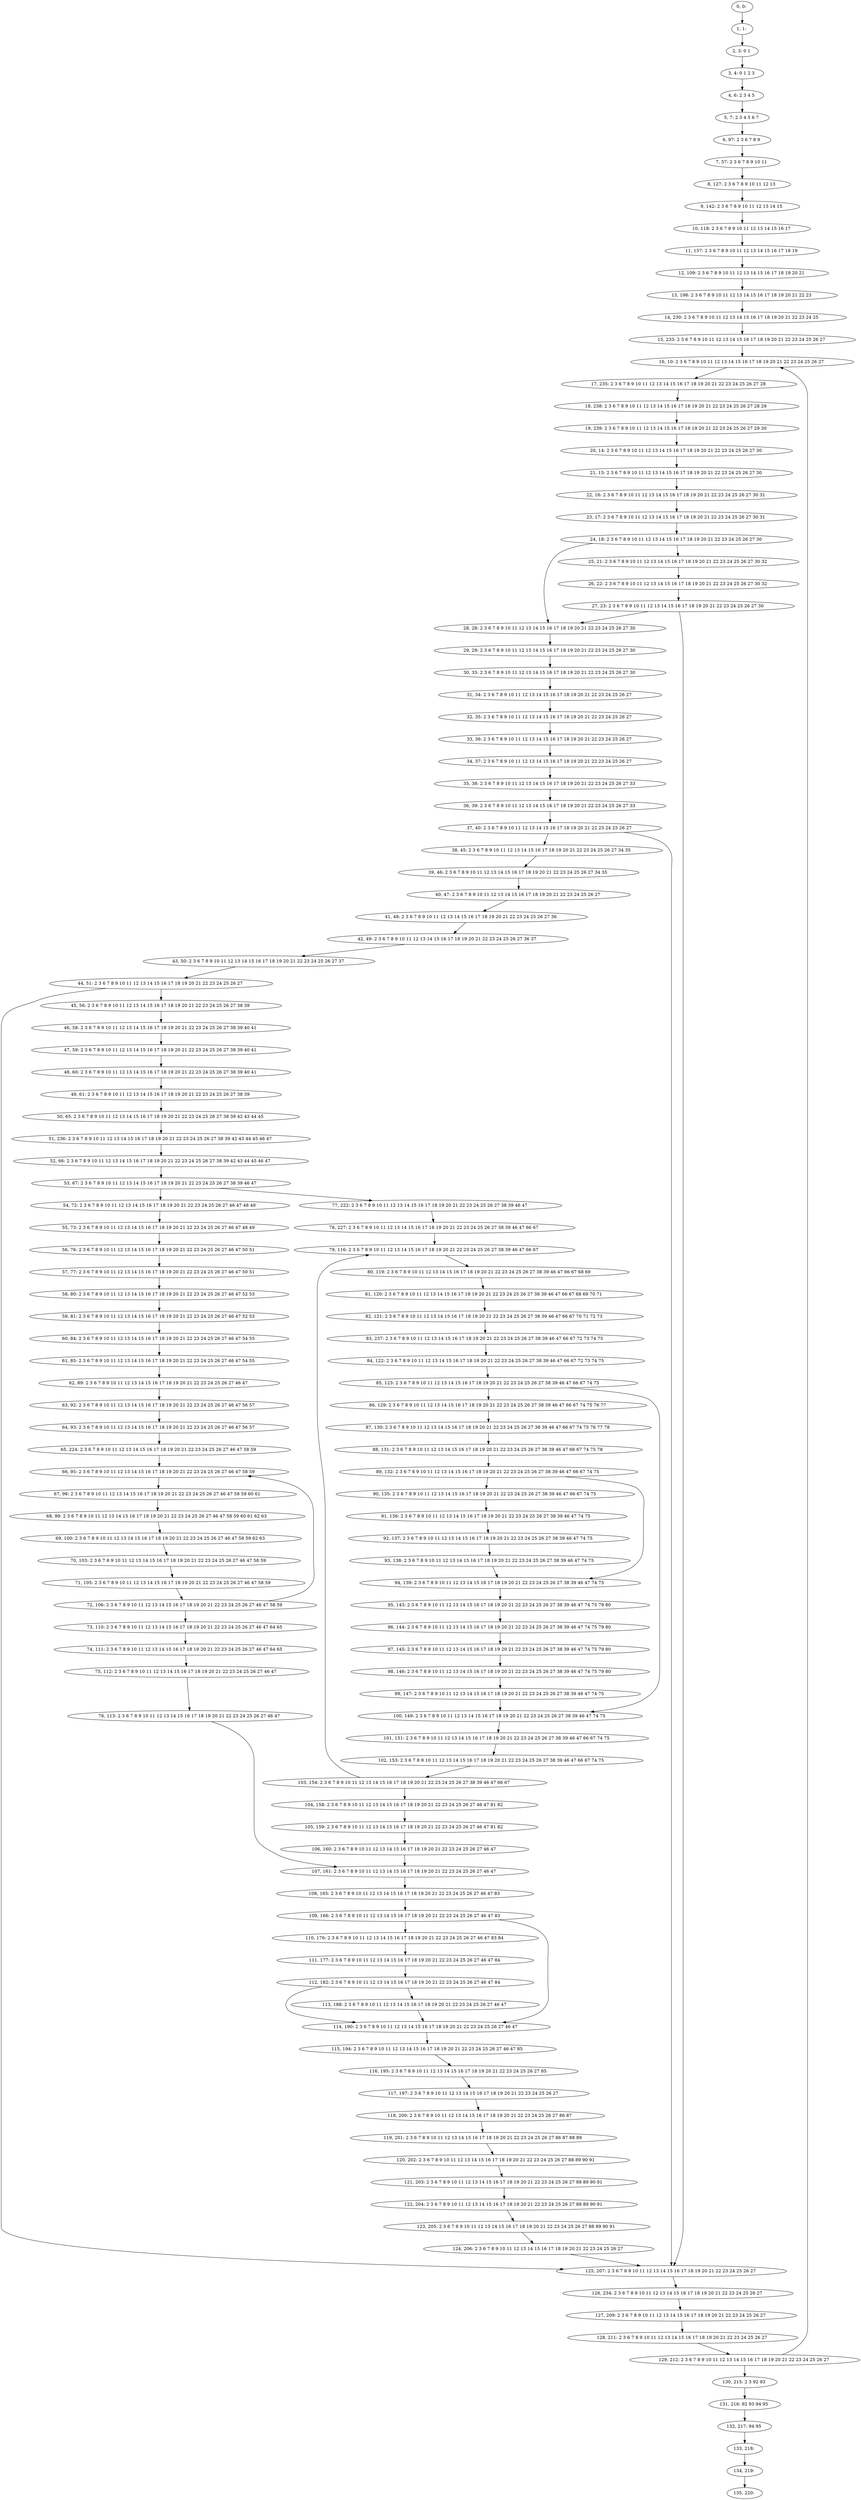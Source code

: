 digraph G {
0[label="0, 0: "];
1[label="1, 1: "];
2[label="2, 3: 0 1 "];
3[label="3, 4: 0 1 2 3 "];
4[label="4, 6: 2 3 4 5 "];
5[label="5, 7: 2 3 4 5 6 7 "];
6[label="6, 97: 2 3 6 7 8 9 "];
7[label="7, 57: 2 3 6 7 8 9 10 11 "];
8[label="8, 127: 2 3 6 7 8 9 10 11 12 13 "];
9[label="9, 142: 2 3 6 7 8 9 10 11 12 13 14 15 "];
10[label="10, 118: 2 3 6 7 8 9 10 11 12 13 14 15 16 17 "];
11[label="11, 157: 2 3 6 7 8 9 10 11 12 13 14 15 16 17 18 19 "];
12[label="12, 109: 2 3 6 7 8 9 10 11 12 13 14 15 16 17 18 19 20 21 "];
13[label="13, 198: 2 3 6 7 8 9 10 11 12 13 14 15 16 17 18 19 20 21 22 23 "];
14[label="14, 230: 2 3 6 7 8 9 10 11 12 13 14 15 16 17 18 19 20 21 22 23 24 25 "];
15[label="15, 233: 2 3 6 7 8 9 10 11 12 13 14 15 16 17 18 19 20 21 22 23 24 25 26 27 "];
16[label="16, 10: 2 3 6 7 8 9 10 11 12 13 14 15 16 17 18 19 20 21 22 23 24 25 26 27 "];
17[label="17, 235: 2 3 6 7 8 9 10 11 12 13 14 15 16 17 18 19 20 21 22 23 24 25 26 27 28 "];
18[label="18, 238: 2 3 6 7 8 9 10 11 12 13 14 15 16 17 18 19 20 21 22 23 24 25 26 27 28 29 "];
19[label="19, 239: 2 3 6 7 8 9 10 11 12 13 14 15 16 17 18 19 20 21 22 23 24 25 26 27 29 30 "];
20[label="20, 14: 2 3 6 7 8 9 10 11 12 13 14 15 16 17 18 19 20 21 22 23 24 25 26 27 30 "];
21[label="21, 15: 2 3 6 7 8 9 10 11 12 13 14 15 16 17 18 19 20 21 22 23 24 25 26 27 30 "];
22[label="22, 16: 2 3 6 7 8 9 10 11 12 13 14 15 16 17 18 19 20 21 22 23 24 25 26 27 30 31 "];
23[label="23, 17: 2 3 6 7 8 9 10 11 12 13 14 15 16 17 18 19 20 21 22 23 24 25 26 27 30 31 "];
24[label="24, 18: 2 3 6 7 8 9 10 11 12 13 14 15 16 17 18 19 20 21 22 23 24 25 26 27 30 "];
25[label="25, 21: 2 3 6 7 8 9 10 11 12 13 14 15 16 17 18 19 20 21 22 23 24 25 26 27 30 32 "];
26[label="26, 22: 2 3 6 7 8 9 10 11 12 13 14 15 16 17 18 19 20 21 22 23 24 25 26 27 30 32 "];
27[label="27, 23: 2 3 6 7 8 9 10 11 12 13 14 15 16 17 18 19 20 21 22 23 24 25 26 27 30 "];
28[label="28, 28: 2 3 6 7 8 9 10 11 12 13 14 15 16 17 18 19 20 21 22 23 24 25 26 27 30 "];
29[label="29, 29: 2 3 6 7 8 9 10 11 12 13 14 15 16 17 18 19 20 21 22 23 24 25 26 27 30 "];
30[label="30, 33: 2 3 6 7 8 9 10 11 12 13 14 15 16 17 18 19 20 21 22 23 24 25 26 27 30 "];
31[label="31, 34: 2 3 6 7 8 9 10 11 12 13 14 15 16 17 18 19 20 21 22 23 24 25 26 27 "];
32[label="32, 35: 2 3 6 7 8 9 10 11 12 13 14 15 16 17 18 19 20 21 22 23 24 25 26 27 "];
33[label="33, 36: 2 3 6 7 8 9 10 11 12 13 14 15 16 17 18 19 20 21 22 23 24 25 26 27 "];
34[label="34, 37: 2 3 6 7 8 9 10 11 12 13 14 15 16 17 18 19 20 21 22 23 24 25 26 27 "];
35[label="35, 38: 2 3 6 7 8 9 10 11 12 13 14 15 16 17 18 19 20 21 22 23 24 25 26 27 33 "];
36[label="36, 39: 2 3 6 7 8 9 10 11 12 13 14 15 16 17 18 19 20 21 22 23 24 25 26 27 33 "];
37[label="37, 40: 2 3 6 7 8 9 10 11 12 13 14 15 16 17 18 19 20 21 22 23 24 25 26 27 "];
38[label="38, 45: 2 3 6 7 8 9 10 11 12 13 14 15 16 17 18 19 20 21 22 23 24 25 26 27 34 35 "];
39[label="39, 46: 2 3 6 7 8 9 10 11 12 13 14 15 16 17 18 19 20 21 22 23 24 25 26 27 34 35 "];
40[label="40, 47: 2 3 6 7 8 9 10 11 12 13 14 15 16 17 18 19 20 21 22 23 24 25 26 27 "];
41[label="41, 48: 2 3 6 7 8 9 10 11 12 13 14 15 16 17 18 19 20 21 22 23 24 25 26 27 36 "];
42[label="42, 49: 2 3 6 7 8 9 10 11 12 13 14 15 16 17 18 19 20 21 22 23 24 25 26 27 36 37 "];
43[label="43, 50: 2 3 6 7 8 9 10 11 12 13 14 15 16 17 18 19 20 21 22 23 24 25 26 27 37 "];
44[label="44, 51: 2 3 6 7 8 9 10 11 12 13 14 15 16 17 18 19 20 21 22 23 24 25 26 27 "];
45[label="45, 56: 2 3 6 7 8 9 10 11 12 13 14 15 16 17 18 19 20 21 22 23 24 25 26 27 38 39 "];
46[label="46, 58: 2 3 6 7 8 9 10 11 12 13 14 15 16 17 18 19 20 21 22 23 24 25 26 27 38 39 40 41 "];
47[label="47, 59: 2 3 6 7 8 9 10 11 12 13 14 15 16 17 18 19 20 21 22 23 24 25 26 27 38 39 40 41 "];
48[label="48, 60: 2 3 6 7 8 9 10 11 12 13 14 15 16 17 18 19 20 21 22 23 24 25 26 27 38 39 40 41 "];
49[label="49, 61: 2 3 6 7 8 9 10 11 12 13 14 15 16 17 18 19 20 21 22 23 24 25 26 27 38 39 "];
50[label="50, 65: 2 3 6 7 8 9 10 11 12 13 14 15 16 17 18 19 20 21 22 23 24 25 26 27 38 39 42 43 44 45 "];
51[label="51, 236: 2 3 6 7 8 9 10 11 12 13 14 15 16 17 18 19 20 21 22 23 24 25 26 27 38 39 42 43 44 45 46 47 "];
52[label="52, 66: 2 3 6 7 8 9 10 11 12 13 14 15 16 17 18 19 20 21 22 23 24 25 26 27 38 39 42 43 44 45 46 47 "];
53[label="53, 67: 2 3 6 7 8 9 10 11 12 13 14 15 16 17 18 19 20 21 22 23 24 25 26 27 38 39 46 47 "];
54[label="54, 72: 2 3 6 7 8 9 10 11 12 13 14 15 16 17 18 19 20 21 22 23 24 25 26 27 46 47 48 49 "];
55[label="55, 73: 2 3 6 7 8 9 10 11 12 13 14 15 16 17 18 19 20 21 22 23 24 25 26 27 46 47 48 49 "];
56[label="56, 76: 2 3 6 7 8 9 10 11 12 13 14 15 16 17 18 19 20 21 22 23 24 25 26 27 46 47 50 51 "];
57[label="57, 77: 2 3 6 7 8 9 10 11 12 13 14 15 16 17 18 19 20 21 22 23 24 25 26 27 46 47 50 51 "];
58[label="58, 80: 2 3 6 7 8 9 10 11 12 13 14 15 16 17 18 19 20 21 22 23 24 25 26 27 46 47 52 53 "];
59[label="59, 81: 2 3 6 7 8 9 10 11 12 13 14 15 16 17 18 19 20 21 22 23 24 25 26 27 46 47 52 53 "];
60[label="60, 84: 2 3 6 7 8 9 10 11 12 13 14 15 16 17 18 19 20 21 22 23 24 25 26 27 46 47 54 55 "];
61[label="61, 85: 2 3 6 7 8 9 10 11 12 13 14 15 16 17 18 19 20 21 22 23 24 25 26 27 46 47 54 55 "];
62[label="62, 89: 2 3 6 7 8 9 10 11 12 13 14 15 16 17 18 19 20 21 22 23 24 25 26 27 46 47 "];
63[label="63, 92: 2 3 6 7 8 9 10 11 12 13 14 15 16 17 18 19 20 21 22 23 24 25 26 27 46 47 56 57 "];
64[label="64, 93: 2 3 6 7 8 9 10 11 12 13 14 15 16 17 18 19 20 21 22 23 24 25 26 27 46 47 56 57 "];
65[label="65, 224: 2 3 6 7 8 9 10 11 12 13 14 15 16 17 18 19 20 21 22 23 24 25 26 27 46 47 58 59 "];
66[label="66, 95: 2 3 6 7 8 9 10 11 12 13 14 15 16 17 18 19 20 21 22 23 24 25 26 27 46 47 58 59 "];
67[label="67, 98: 2 3 6 7 8 9 10 11 12 13 14 15 16 17 18 19 20 21 22 23 24 25 26 27 46 47 58 59 60 61 "];
68[label="68, 99: 2 3 6 7 8 9 10 11 12 13 14 15 16 17 18 19 20 21 22 23 24 25 26 27 46 47 58 59 60 61 62 63 "];
69[label="69, 100: 2 3 6 7 8 9 10 11 12 13 14 15 16 17 18 19 20 21 22 23 24 25 26 27 46 47 58 59 62 63 "];
70[label="70, 103: 2 3 6 7 8 9 10 11 12 13 14 15 16 17 18 19 20 21 22 23 24 25 26 27 46 47 58 59 "];
71[label="71, 105: 2 3 6 7 8 9 10 11 12 13 14 15 16 17 18 19 20 21 22 23 24 25 26 27 46 47 58 59 "];
72[label="72, 106: 2 3 6 7 8 9 10 11 12 13 14 15 16 17 18 19 20 21 22 23 24 25 26 27 46 47 58 59 "];
73[label="73, 110: 2 3 6 7 8 9 10 11 12 13 14 15 16 17 18 19 20 21 22 23 24 25 26 27 46 47 64 65 "];
74[label="74, 111: 2 3 6 7 8 9 10 11 12 13 14 15 16 17 18 19 20 21 22 23 24 25 26 27 46 47 64 65 "];
75[label="75, 112: 2 3 6 7 8 9 10 11 12 13 14 15 16 17 18 19 20 21 22 23 24 25 26 27 46 47 "];
76[label="76, 113: 2 3 6 7 8 9 10 11 12 13 14 15 16 17 18 19 20 21 22 23 24 25 26 27 46 47 "];
77[label="77, 222: 2 3 6 7 8 9 10 11 12 13 14 15 16 17 18 19 20 21 22 23 24 25 26 27 38 39 46 47 "];
78[label="78, 227: 2 3 6 7 8 9 10 11 12 13 14 15 16 17 18 19 20 21 22 23 24 25 26 27 38 39 46 47 66 67 "];
79[label="79, 116: 2 3 6 7 8 9 10 11 12 13 14 15 16 17 18 19 20 21 22 23 24 25 26 27 38 39 46 47 66 67 "];
80[label="80, 119: 2 3 6 7 8 9 10 11 12 13 14 15 16 17 18 19 20 21 22 23 24 25 26 27 38 39 46 47 66 67 68 69 "];
81[label="81, 120: 2 3 6 7 8 9 10 11 12 13 14 15 16 17 18 19 20 21 22 23 24 25 26 27 38 39 46 47 66 67 68 69 70 71 "];
82[label="82, 121: 2 3 6 7 8 9 10 11 12 13 14 15 16 17 18 19 20 21 22 23 24 25 26 27 38 39 46 47 66 67 70 71 72 73 "];
83[label="83, 237: 2 3 6 7 8 9 10 11 12 13 14 15 16 17 18 19 20 21 22 23 24 25 26 27 38 39 46 47 66 67 72 73 74 75 "];
84[label="84, 122: 2 3 6 7 8 9 10 11 12 13 14 15 16 17 18 19 20 21 22 23 24 25 26 27 38 39 46 47 66 67 72 73 74 75 "];
85[label="85, 123: 2 3 6 7 8 9 10 11 12 13 14 15 16 17 18 19 20 21 22 23 24 25 26 27 38 39 46 47 66 67 74 75 "];
86[label="86, 129: 2 3 6 7 8 9 10 11 12 13 14 15 16 17 18 19 20 21 22 23 24 25 26 27 38 39 46 47 66 67 74 75 76 77 "];
87[label="87, 130: 2 3 6 7 8 9 10 11 12 13 14 15 16 17 18 19 20 21 22 23 24 25 26 27 38 39 46 47 66 67 74 75 76 77 78 "];
88[label="88, 131: 2 3 6 7 8 9 10 11 12 13 14 15 16 17 18 19 20 21 22 23 24 25 26 27 38 39 46 47 66 67 74 75 78 "];
89[label="89, 132: 2 3 6 7 8 9 10 11 12 13 14 15 16 17 18 19 20 21 22 23 24 25 26 27 38 39 46 47 66 67 74 75 "];
90[label="90, 135: 2 3 6 7 8 9 10 11 12 13 14 15 16 17 18 19 20 21 22 23 24 25 26 27 38 39 46 47 66 67 74 75 "];
91[label="91, 136: 2 3 6 7 8 9 10 11 12 13 14 15 16 17 18 19 20 21 22 23 24 25 26 27 38 39 46 47 74 75 "];
92[label="92, 137: 2 3 6 7 8 9 10 11 12 13 14 15 16 17 18 19 20 21 22 23 24 25 26 27 38 39 46 47 74 75 "];
93[label="93, 138: 2 3 6 7 8 9 10 11 12 13 14 15 16 17 18 19 20 21 22 23 24 25 26 27 38 39 46 47 74 75 "];
94[label="94, 139: 2 3 6 7 8 9 10 11 12 13 14 15 16 17 18 19 20 21 22 23 24 25 26 27 38 39 46 47 74 75 "];
95[label="95, 143: 2 3 6 7 8 9 10 11 12 13 14 15 16 17 18 19 20 21 22 23 24 25 26 27 38 39 46 47 74 75 79 80 "];
96[label="96, 144: 2 3 6 7 8 9 10 11 12 13 14 15 16 17 18 19 20 21 22 23 24 25 26 27 38 39 46 47 74 75 79 80 "];
97[label="97, 145: 2 3 6 7 8 9 10 11 12 13 14 15 16 17 18 19 20 21 22 23 24 25 26 27 38 39 46 47 74 75 79 80 "];
98[label="98, 146: 2 3 6 7 8 9 10 11 12 13 14 15 16 17 18 19 20 21 22 23 24 25 26 27 38 39 46 47 74 75 79 80 "];
99[label="99, 147: 2 3 6 7 8 9 10 11 12 13 14 15 16 17 18 19 20 21 22 23 24 25 26 27 38 39 46 47 74 75 "];
100[label="100, 149: 2 3 6 7 8 9 10 11 12 13 14 15 16 17 18 19 20 21 22 23 24 25 26 27 38 39 46 47 74 75 "];
101[label="101, 151: 2 3 6 7 8 9 10 11 12 13 14 15 16 17 18 19 20 21 22 23 24 25 26 27 38 39 46 47 66 67 74 75 "];
102[label="102, 153: 2 3 6 7 8 9 10 11 12 13 14 15 16 17 18 19 20 21 22 23 24 25 26 27 38 39 46 47 66 67 74 75 "];
103[label="103, 154: 2 3 6 7 8 9 10 11 12 13 14 15 16 17 18 19 20 21 22 23 24 25 26 27 38 39 46 47 66 67 "];
104[label="104, 158: 2 3 6 7 8 9 10 11 12 13 14 15 16 17 18 19 20 21 22 23 24 25 26 27 46 47 81 82 "];
105[label="105, 159: 2 3 6 7 8 9 10 11 12 13 14 15 16 17 18 19 20 21 22 23 24 25 26 27 46 47 81 82 "];
106[label="106, 160: 2 3 6 7 8 9 10 11 12 13 14 15 16 17 18 19 20 21 22 23 24 25 26 27 46 47 "];
107[label="107, 161: 2 3 6 7 8 9 10 11 12 13 14 15 16 17 18 19 20 21 22 23 24 25 26 27 46 47 "];
108[label="108, 165: 2 3 6 7 8 9 10 11 12 13 14 15 16 17 18 19 20 21 22 23 24 25 26 27 46 47 83 "];
109[label="109, 166: 2 3 6 7 8 9 10 11 12 13 14 15 16 17 18 19 20 21 22 23 24 25 26 27 46 47 83 "];
110[label="110, 176: 2 3 6 7 8 9 10 11 12 13 14 15 16 17 18 19 20 21 22 23 24 25 26 27 46 47 83 84 "];
111[label="111, 177: 2 3 6 7 8 9 10 11 12 13 14 15 16 17 18 19 20 21 22 23 24 25 26 27 46 47 84 "];
112[label="112, 182: 2 3 6 7 8 9 10 11 12 13 14 15 16 17 18 19 20 21 22 23 24 25 26 27 46 47 84 "];
113[label="113, 188: 2 3 6 7 8 9 10 11 12 13 14 15 16 17 18 19 20 21 22 23 24 25 26 27 46 47 "];
114[label="114, 190: 2 3 6 7 8 9 10 11 12 13 14 15 16 17 18 19 20 21 22 23 24 25 26 27 46 47 "];
115[label="115, 194: 2 3 6 7 8 9 10 11 12 13 14 15 16 17 18 19 20 21 22 23 24 25 26 27 46 47 85 "];
116[label="116, 195: 2 3 6 7 8 9 10 11 12 13 14 15 16 17 18 19 20 21 22 23 24 25 26 27 85 "];
117[label="117, 197: 2 3 6 7 8 9 10 11 12 13 14 15 16 17 18 19 20 21 22 23 24 25 26 27 "];
118[label="118, 200: 2 3 6 7 8 9 10 11 12 13 14 15 16 17 18 19 20 21 22 23 24 25 26 27 86 87 "];
119[label="119, 201: 2 3 6 7 8 9 10 11 12 13 14 15 16 17 18 19 20 21 22 23 24 25 26 27 86 87 88 89 "];
120[label="120, 202: 2 3 6 7 8 9 10 11 12 13 14 15 16 17 18 19 20 21 22 23 24 25 26 27 88 89 90 91 "];
121[label="121, 203: 2 3 6 7 8 9 10 11 12 13 14 15 16 17 18 19 20 21 22 23 24 25 26 27 88 89 90 91 "];
122[label="122, 204: 2 3 6 7 8 9 10 11 12 13 14 15 16 17 18 19 20 21 22 23 24 25 26 27 88 89 90 91 "];
123[label="123, 205: 2 3 6 7 8 9 10 11 12 13 14 15 16 17 18 19 20 21 22 23 24 25 26 27 88 89 90 91 "];
124[label="124, 206: 2 3 6 7 8 9 10 11 12 13 14 15 16 17 18 19 20 21 22 23 24 25 26 27 "];
125[label="125, 207: 2 3 6 7 8 9 10 11 12 13 14 15 16 17 18 19 20 21 22 23 24 25 26 27 "];
126[label="126, 234: 2 3 6 7 8 9 10 11 12 13 14 15 16 17 18 19 20 21 22 23 24 25 26 27 "];
127[label="127, 209: 2 3 6 7 8 9 10 11 12 13 14 15 16 17 18 19 20 21 22 23 24 25 26 27 "];
128[label="128, 211: 2 3 6 7 8 9 10 11 12 13 14 15 16 17 18 19 20 21 22 23 24 25 26 27 "];
129[label="129, 212: 2 3 6 7 8 9 10 11 12 13 14 15 16 17 18 19 20 21 22 23 24 25 26 27 "];
130[label="130, 215: 2 3 92 93 "];
131[label="131, 216: 92 93 94 95 "];
132[label="132, 217: 94 95 "];
133[label="133, 218: "];
134[label="134, 219: "];
135[label="135, 220: "];
0->1 ;
1->2 ;
2->3 ;
3->4 ;
4->5 ;
5->6 ;
6->7 ;
7->8 ;
8->9 ;
9->10 ;
10->11 ;
11->12 ;
12->13 ;
13->14 ;
14->15 ;
15->16 ;
16->17 ;
17->18 ;
18->19 ;
19->20 ;
20->21 ;
21->22 ;
22->23 ;
23->24 ;
24->25 ;
24->28 ;
25->26 ;
26->27 ;
27->28 ;
27->125 ;
28->29 ;
29->30 ;
30->31 ;
31->32 ;
32->33 ;
33->34 ;
34->35 ;
35->36 ;
36->37 ;
37->38 ;
37->125 ;
38->39 ;
39->40 ;
40->41 ;
41->42 ;
42->43 ;
43->44 ;
44->45 ;
44->125 ;
45->46 ;
46->47 ;
47->48 ;
48->49 ;
49->50 ;
50->51 ;
51->52 ;
52->53 ;
53->54 ;
53->77 ;
54->55 ;
55->56 ;
56->57 ;
57->58 ;
58->59 ;
59->60 ;
60->61 ;
61->62 ;
62->63 ;
63->64 ;
64->65 ;
65->66 ;
66->67 ;
67->68 ;
68->69 ;
69->70 ;
70->71 ;
71->72 ;
72->73 ;
72->66 ;
73->74 ;
74->75 ;
75->76 ;
76->107 ;
77->78 ;
78->79 ;
79->80 ;
80->81 ;
81->82 ;
82->83 ;
83->84 ;
84->85 ;
85->86 ;
85->100 ;
86->87 ;
87->88 ;
88->89 ;
89->90 ;
89->94 ;
90->91 ;
91->92 ;
92->93 ;
93->94 ;
94->95 ;
95->96 ;
96->97 ;
97->98 ;
98->99 ;
99->100 ;
100->101 ;
101->102 ;
102->103 ;
103->104 ;
103->79 ;
104->105 ;
105->106 ;
106->107 ;
107->108 ;
108->109 ;
109->110 ;
109->114 ;
110->111 ;
111->112 ;
112->113 ;
112->114 ;
113->114 ;
114->115 ;
115->116 ;
116->117 ;
117->118 ;
118->119 ;
119->120 ;
120->121 ;
121->122 ;
122->123 ;
123->124 ;
124->125 ;
125->126 ;
126->127 ;
127->128 ;
128->129 ;
129->130 ;
129->16 ;
130->131 ;
131->132 ;
132->133 ;
133->134 ;
134->135 ;
}
